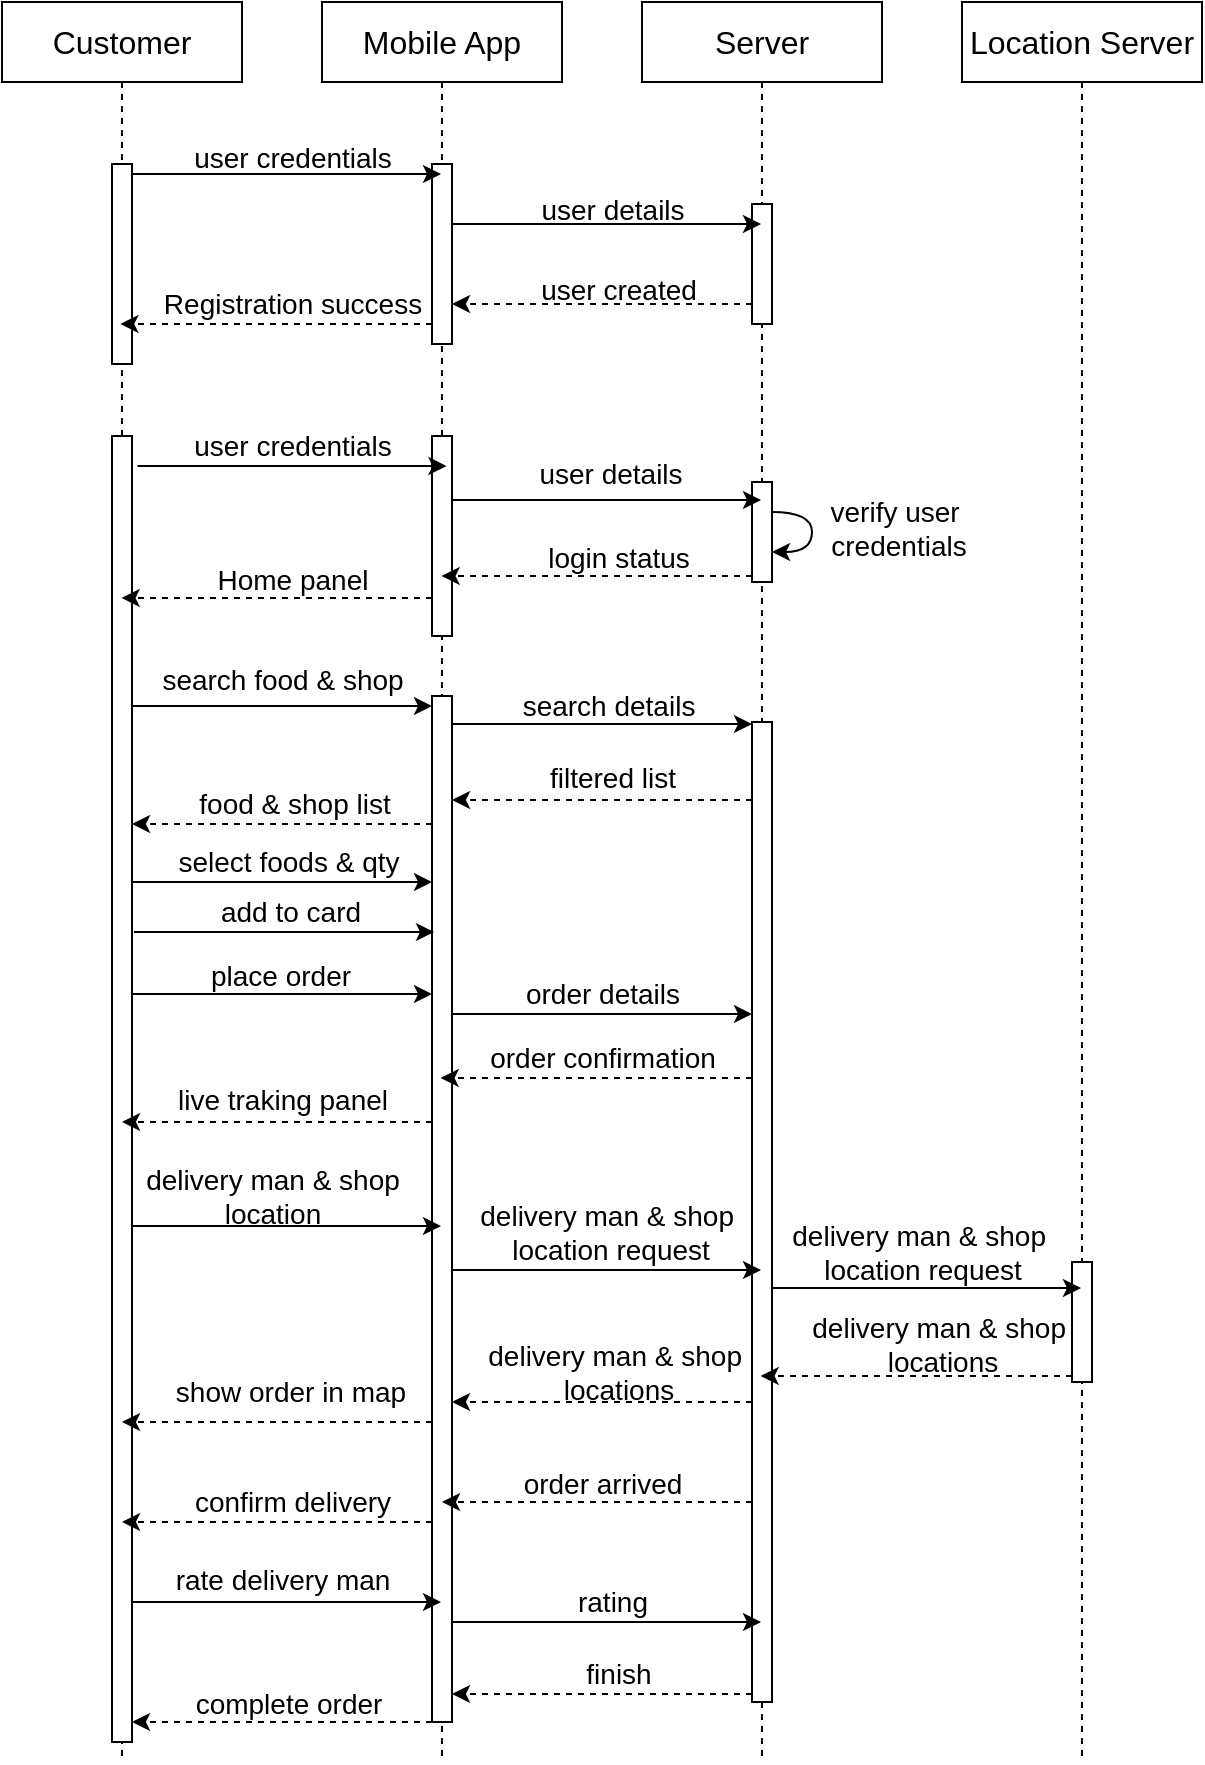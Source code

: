 <mxfile>
    <diagram id="_K4uRQX9oXjftJC9Tss4" name="Sequence for Customer">
        <mxGraphModel dx="551" dy="662" grid="1" gridSize="10" guides="1" tooltips="1" connect="1" arrows="1" fold="1" page="1" pageScale="1" pageWidth="850" pageHeight="1100" background="#ffffff" math="0" shadow="0">
            <root>
                <mxCell id="0"/>
                <mxCell id="1" parent="0"/>
                <mxCell id="4" value="Customer" style="shape=umlLifeline;perimeter=lifelinePerimeter;whiteSpace=wrap;html=1;container=1;dropTarget=0;collapsible=0;recursiveResize=0;outlineConnect=0;portConstraint=eastwest;newEdgeStyle={&quot;edgeStyle&quot;:&quot;elbowEdgeStyle&quot;,&quot;elbow&quot;:&quot;vertical&quot;,&quot;curved&quot;:0,&quot;rounded&quot;:0};fontSize=16;" parent="1" vertex="1">
                    <mxGeometry x="160" y="120" width="120" height="880" as="geometry"/>
                </mxCell>
                <mxCell id="5" value="" style="html=1;points=[[0,0,0,0,5],[0,1,0,0,-5],[1,0,0,0,5],[1,1,0,0,-5]];perimeter=orthogonalPerimeter;outlineConnect=0;targetShapes=umlLifeline;portConstraint=eastwest;newEdgeStyle={&quot;curved&quot;:0,&quot;rounded&quot;:0};fontSize=14;" parent="4" vertex="1">
                    <mxGeometry x="55" y="81" width="10" height="100" as="geometry"/>
                </mxCell>
                <mxCell id="31" value="" style="html=1;points=[[0,0,0,0,5],[0,1,0,0,-5],[1,0,0,0,5],[1,1,0,0,-5]];perimeter=orthogonalPerimeter;outlineConnect=0;targetShapes=umlLifeline;portConstraint=eastwest;newEdgeStyle={&quot;curved&quot;:0,&quot;rounded&quot;:0};fontSize=16;" parent="4" vertex="1">
                    <mxGeometry x="55" y="217" width="10" height="653" as="geometry"/>
                </mxCell>
                <mxCell id="10" value="&lt;div&gt;Server&lt;/div&gt;" style="shape=umlLifeline;perimeter=lifelinePerimeter;whiteSpace=wrap;html=1;container=1;dropTarget=0;collapsible=0;recursiveResize=0;outlineConnect=0;portConstraint=eastwest;newEdgeStyle={&quot;edgeStyle&quot;:&quot;elbowEdgeStyle&quot;,&quot;elbow&quot;:&quot;vertical&quot;,&quot;curved&quot;:0,&quot;rounded&quot;:0};fontSize=16;" parent="1" vertex="1">
                    <mxGeometry x="480" y="120" width="120" height="880" as="geometry"/>
                </mxCell>
                <mxCell id="11" value="" style="html=1;points=[[0,0,0,0,5],[0,1,0,0,-5],[1,0,0,0,5],[1,1,0,0,-5]];perimeter=orthogonalPerimeter;outlineConnect=0;targetShapes=umlLifeline;portConstraint=eastwest;newEdgeStyle={&quot;curved&quot;:0,&quot;rounded&quot;:0};fontSize=14;" parent="10" vertex="1">
                    <mxGeometry x="55" y="101" width="10" height="60" as="geometry"/>
                </mxCell>
                <mxCell id="33" value="" style="html=1;points=[[0,0,0,0,5],[0,1,0,0,-5],[1,0,0,0,5],[1,1,0,0,-5]];perimeter=orthogonalPerimeter;outlineConnect=0;targetShapes=umlLifeline;portConstraint=eastwest;newEdgeStyle={&quot;curved&quot;:0,&quot;rounded&quot;:0};fontSize=16;" parent="10" vertex="1">
                    <mxGeometry x="55" y="240" width="10" height="50" as="geometry"/>
                </mxCell>
                <mxCell id="45" style="edgeStyle=orthogonalEdgeStyle;html=1;rounded=0;curved=1;fontSize=14;" parent="10" source="33" target="33" edge="1">
                    <mxGeometry relative="1" as="geometry"/>
                </mxCell>
                <mxCell id="70" value="" style="html=1;points=[[0,0,0,0,5],[0,1,0,0,-5],[1,0,0,0,5],[1,1,0,0,-5]];perimeter=orthogonalPerimeter;outlineConnect=0;targetShapes=umlLifeline;portConstraint=eastwest;newEdgeStyle={&quot;curved&quot;:0,&quot;rounded&quot;:0};fontSize=16;" parent="10" vertex="1">
                    <mxGeometry x="55" y="360" width="10" height="490" as="geometry"/>
                </mxCell>
                <mxCell id="12" value="Location Server" style="shape=umlLifeline;perimeter=lifelinePerimeter;whiteSpace=wrap;html=1;container=1;dropTarget=0;collapsible=0;recursiveResize=0;outlineConnect=0;portConstraint=eastwest;newEdgeStyle={&quot;edgeStyle&quot;:&quot;elbowEdgeStyle&quot;,&quot;elbow&quot;:&quot;vertical&quot;,&quot;curved&quot;:0,&quot;rounded&quot;:0};fontSize=16;" parent="1" vertex="1">
                    <mxGeometry x="640" y="120" width="120" height="880" as="geometry"/>
                </mxCell>
                <mxCell id="102" value="" style="html=1;points=[[0,0,0,0,5],[0,1,0,0,-5],[1,0,0,0,5],[1,1,0,0,-5]];perimeter=orthogonalPerimeter;outlineConnect=0;targetShapes=umlLifeline;portConstraint=eastwest;newEdgeStyle={&quot;curved&quot;:0,&quot;rounded&quot;:0};fontSize=16;" parent="12" vertex="1">
                    <mxGeometry x="55" y="630" width="10" height="60" as="geometry"/>
                </mxCell>
                <mxCell id="14" value="Mobile App" style="shape=umlLifeline;perimeter=lifelinePerimeter;whiteSpace=wrap;html=1;container=1;dropTarget=0;collapsible=0;recursiveResize=0;outlineConnect=0;portConstraint=eastwest;newEdgeStyle={&quot;edgeStyle&quot;:&quot;elbowEdgeStyle&quot;,&quot;elbow&quot;:&quot;vertical&quot;,&quot;curved&quot;:0,&quot;rounded&quot;:0};fontSize=16;" parent="1" vertex="1">
                    <mxGeometry x="320" y="120" width="120" height="880" as="geometry"/>
                </mxCell>
                <mxCell id="15" value="" style="html=1;points=[[0,0,0,0,5],[0,1,0,0,-5],[1,0,0,0,5],[1,1,0,0,-5]];perimeter=orthogonalPerimeter;outlineConnect=0;targetShapes=umlLifeline;portConstraint=eastwest;newEdgeStyle={&quot;curved&quot;:0,&quot;rounded&quot;:0};fontSize=14;" parent="14" vertex="1">
                    <mxGeometry x="55" y="81" width="10" height="90" as="geometry"/>
                </mxCell>
                <mxCell id="32" value="" style="html=1;points=[[0,0,0,0,5],[0,1,0,0,-5],[1,0,0,0,5],[1,1,0,0,-5]];perimeter=orthogonalPerimeter;outlineConnect=0;targetShapes=umlLifeline;portConstraint=eastwest;newEdgeStyle={&quot;curved&quot;:0,&quot;rounded&quot;:0};fontSize=16;" parent="14" vertex="1">
                    <mxGeometry x="55" y="217" width="10" height="100" as="geometry"/>
                </mxCell>
                <mxCell id="51" value="" style="html=1;points=[[0,0,0,0,5],[0,1,0,0,-5],[1,0,0,0,5],[1,1,0,0,-5]];perimeter=orthogonalPerimeter;outlineConnect=0;targetShapes=umlLifeline;portConstraint=eastwest;newEdgeStyle={&quot;curved&quot;:0,&quot;rounded&quot;:0};fontSize=16;" parent="14" vertex="1">
                    <mxGeometry x="55" y="347" width="10" height="79" as="geometry"/>
                </mxCell>
                <mxCell id="19" style="edgeStyle=none;html=1;curved=0;rounded=0;exitX=1;exitY=0;exitDx=0;exitDy=5;exitPerimeter=0;fontSize=14;" parent="1" source="5" edge="1">
                    <mxGeometry relative="1" as="geometry">
                        <mxPoint x="379.5" y="206" as="targetPoint"/>
                    </mxGeometry>
                </mxCell>
                <mxCell id="21" value="user credentials" style="text;html=1;align=center;verticalAlign=middle;resizable=0;points=[];autosize=1;strokeColor=none;fillColor=none;fontSize=14;" parent="1" vertex="1">
                    <mxGeometry x="245" y="183" width="120" height="30" as="geometry"/>
                </mxCell>
                <mxCell id="22" style="edgeStyle=none;html=1;curved=0;rounded=0;fontSize=14;" parent="1" source="15" edge="1">
                    <mxGeometry relative="1" as="geometry">
                        <mxPoint x="539.5" y="231" as="targetPoint"/>
                        <Array as="points">
                            <mxPoint x="460" y="231"/>
                        </Array>
                    </mxGeometry>
                </mxCell>
                <mxCell id="23" value="user details" style="text;html=1;align=center;verticalAlign=middle;resizable=0;points=[];autosize=1;strokeColor=none;fillColor=none;fontSize=14;" parent="1" vertex="1">
                    <mxGeometry x="415" y="209" width="100" height="30" as="geometry"/>
                </mxCell>
                <mxCell id="24" style="edgeStyle=none;html=1;curved=0;rounded=0;dashed=1;fontSize=14;" parent="1" edge="1">
                    <mxGeometry relative="1" as="geometry">
                        <mxPoint x="535" y="271" as="sourcePoint"/>
                        <mxPoint x="385" y="271" as="targetPoint"/>
                    </mxGeometry>
                </mxCell>
                <mxCell id="25" value="user created" style="text;html=1;align=center;verticalAlign=middle;resizable=0;points=[];autosize=1;strokeColor=none;fillColor=none;fontSize=14;" parent="1" vertex="1">
                    <mxGeometry x="418" y="249" width="100" height="30" as="geometry"/>
                </mxCell>
                <mxCell id="26" style="edgeStyle=none;html=1;curved=0;rounded=0;dashed=1;fontSize=14;" parent="1" source="15" edge="1">
                    <mxGeometry relative="1" as="geometry">
                        <mxPoint x="219.167" y="281" as="targetPoint"/>
                        <Array as="points">
                            <mxPoint x="320" y="281"/>
                        </Array>
                    </mxGeometry>
                </mxCell>
                <mxCell id="27" value="Registration success" style="text;html=1;align=center;verticalAlign=middle;resizable=0;points=[];autosize=1;strokeColor=none;fillColor=none;fontSize=14;" parent="1" vertex="1">
                    <mxGeometry x="230" y="256" width="150" height="30" as="geometry"/>
                </mxCell>
                <mxCell id="40" style="edgeStyle=none;html=1;curved=0;rounded=0;fontSize=14;" parent="1" edge="1">
                    <mxGeometry relative="1" as="geometry">
                        <mxPoint x="227.75" y="352" as="sourcePoint"/>
                        <mxPoint x="382.25" y="352" as="targetPoint"/>
                    </mxGeometry>
                </mxCell>
                <mxCell id="41" value="user credentials" style="text;html=1;align=center;verticalAlign=middle;resizable=0;points=[];autosize=1;strokeColor=none;fillColor=none;fontSize=14;" parent="1" vertex="1">
                    <mxGeometry x="245" y="327" width="120" height="30" as="geometry"/>
                </mxCell>
                <mxCell id="43" style="edgeStyle=none;html=1;curved=0;rounded=0;fontSize=14;" parent="1" edge="1">
                    <mxGeometry relative="1" as="geometry">
                        <mxPoint x="385" y="369" as="sourcePoint"/>
                        <mxPoint x="539.5" y="369" as="targetPoint"/>
                    </mxGeometry>
                </mxCell>
                <mxCell id="44" value="user details" style="text;html=1;align=center;verticalAlign=middle;resizable=0;points=[];autosize=1;strokeColor=none;fillColor=none;fontSize=14;" parent="1" vertex="1">
                    <mxGeometry x="414" y="341" width="100" height="30" as="geometry"/>
                </mxCell>
                <mxCell id="46" value="verify user&amp;nbsp;&lt;div&gt;credentials&lt;/div&gt;" style="text;html=1;align=center;verticalAlign=middle;resizable=0;points=[];autosize=1;strokeColor=none;fillColor=none;fontSize=14;" parent="1" vertex="1">
                    <mxGeometry x="563" y="358" width="90" height="50" as="geometry"/>
                </mxCell>
                <mxCell id="47" style="edgeStyle=none;html=1;curved=0;rounded=0;dashed=1;fontSize=14;" parent="1" edge="1">
                    <mxGeometry relative="1" as="geometry">
                        <mxPoint x="535" y="407" as="sourcePoint"/>
                        <mxPoint x="379.81" y="407" as="targetPoint"/>
                    </mxGeometry>
                </mxCell>
                <mxCell id="48" value="login status" style="text;html=1;align=center;verticalAlign=middle;resizable=0;points=[];autosize=1;strokeColor=none;fillColor=none;fontSize=14;" parent="1" vertex="1">
                    <mxGeometry x="423" y="383" width="90" height="30" as="geometry"/>
                </mxCell>
                <mxCell id="49" style="edgeStyle=none;html=1;curved=0;rounded=0;dashed=1;fontSize=14;" parent="1" edge="1">
                    <mxGeometry relative="1" as="geometry">
                        <mxPoint x="375" y="418" as="sourcePoint"/>
                        <mxPoint x="219.81" y="418" as="targetPoint"/>
                    </mxGeometry>
                </mxCell>
                <mxCell id="50" value="Home panel" style="text;html=1;align=center;verticalAlign=middle;resizable=0;points=[];autosize=1;strokeColor=none;fillColor=none;fontSize=14;" parent="1" vertex="1">
                    <mxGeometry x="255" y="394" width="100" height="30" as="geometry"/>
                </mxCell>
                <mxCell id="67" style="edgeStyle=none;html=1;curved=0;rounded=0;entryX=0;entryY=0;entryDx=0;entryDy=5;entryPerimeter=0;" parent="1" source="31" target="51" edge="1">
                    <mxGeometry relative="1" as="geometry"/>
                </mxCell>
                <mxCell id="71" style="edgeStyle=none;html=1;curved=0;rounded=0;" parent="1" edge="1">
                    <mxGeometry relative="1" as="geometry">
                        <mxPoint x="385" y="481" as="sourcePoint"/>
                        <mxPoint x="535" y="481" as="targetPoint"/>
                    </mxGeometry>
                </mxCell>
                <mxCell id="72" value="search details" style="text;html=1;align=center;verticalAlign=middle;resizable=0;points=[];autosize=1;strokeColor=none;fillColor=none;fontSize=14;" parent="1" vertex="1">
                    <mxGeometry x="408" y="457" width="110" height="30" as="geometry"/>
                </mxCell>
                <mxCell id="73" style="edgeStyle=none;html=1;curved=0;rounded=0;dashed=1;" parent="1" edge="1">
                    <mxGeometry relative="1" as="geometry">
                        <mxPoint x="535" y="519" as="sourcePoint"/>
                        <mxPoint x="385" y="519" as="targetPoint"/>
                    </mxGeometry>
                </mxCell>
                <mxCell id="74" value="filtered list" style="text;html=1;align=center;verticalAlign=middle;resizable=0;points=[];autosize=1;strokeColor=none;fillColor=none;fontSize=14;" parent="1" vertex="1">
                    <mxGeometry x="420" y="493" width="90" height="30" as="geometry"/>
                </mxCell>
                <mxCell id="75" style="edgeStyle=none;html=1;curved=0;rounded=0;dashed=1;" parent="1" edge="1">
                    <mxGeometry relative="1" as="geometry">
                        <mxPoint x="375" y="531" as="sourcePoint"/>
                        <mxPoint x="225" y="531" as="targetPoint"/>
                    </mxGeometry>
                </mxCell>
                <mxCell id="76" value="food &amp;amp; shop list" style="text;html=1;align=center;verticalAlign=middle;resizable=0;points=[];autosize=1;strokeColor=none;fillColor=none;fontSize=14;" parent="1" vertex="1">
                    <mxGeometry x="246" y="506" width="120" height="30" as="geometry"/>
                </mxCell>
                <mxCell id="89" style="edgeStyle=none;html=1;curved=0;rounded=0;" parent="1" source="79" target="70" edge="1">
                    <mxGeometry relative="1" as="geometry">
                        <Array as="points">
                            <mxPoint x="480" y="626"/>
                        </Array>
                    </mxGeometry>
                </mxCell>
                <mxCell id="110" style="edgeStyle=none;html=1;curved=0;rounded=0;dashed=1;" parent="1" source="79" target="4" edge="1">
                    <mxGeometry relative="1" as="geometry">
                        <Array as="points">
                            <mxPoint x="300" y="680"/>
                        </Array>
                    </mxGeometry>
                </mxCell>
                <mxCell id="113" style="edgeStyle=none;html=1;curved=0;rounded=0;" parent="1" edge="1">
                    <mxGeometry relative="1" as="geometry">
                        <mxPoint x="385.0" y="754" as="sourcePoint"/>
                        <mxPoint x="539.5" y="754" as="targetPoint"/>
                        <Array as="points">
                            <mxPoint x="460" y="754"/>
                        </Array>
                    </mxGeometry>
                </mxCell>
                <mxCell id="121" style="edgeStyle=none;html=1;curved=0;rounded=0;dashed=1;" parent="1" source="79" target="4" edge="1">
                    <mxGeometry relative="1" as="geometry">
                        <Array as="points">
                            <mxPoint x="300" y="830"/>
                        </Array>
                    </mxGeometry>
                </mxCell>
                <mxCell id="125" style="edgeStyle=none;html=1;curved=0;rounded=0;dashed=1;" parent="1" source="79" edge="1">
                    <mxGeometry relative="1" as="geometry">
                        <mxPoint x="220" y="880" as="targetPoint"/>
                        <Array as="points">
                            <mxPoint x="290" y="880"/>
                        </Array>
                    </mxGeometry>
                </mxCell>
                <mxCell id="129" style="edgeStyle=none;html=1;curved=0;rounded=0;" parent="1" edge="1">
                    <mxGeometry relative="1" as="geometry">
                        <mxPoint x="385" y="930" as="sourcePoint"/>
                        <mxPoint x="539.5" y="930" as="targetPoint"/>
                        <Array as="points">
                            <mxPoint x="460" y="930"/>
                        </Array>
                    </mxGeometry>
                </mxCell>
                <mxCell id="133" style="edgeStyle=none;html=1;curved=0;rounded=0;dashed=1;" parent="1" source="79" target="31" edge="1">
                    <mxGeometry relative="1" as="geometry">
                        <Array as="points">
                            <mxPoint x="290" y="980"/>
                        </Array>
                    </mxGeometry>
                </mxCell>
                <mxCell id="79" value="" style="html=1;points=[[0,0,0,0,5],[0,1,0,0,-5],[1,0,0,0,5],[1,1,0,0,-5]];perimeter=orthogonalPerimeter;outlineConnect=0;targetShapes=umlLifeline;portConstraint=eastwest;newEdgeStyle={&quot;curved&quot;:0,&quot;rounded&quot;:0};fontSize=16;" parent="1" vertex="1">
                    <mxGeometry x="375" y="467" width="10" height="513" as="geometry"/>
                </mxCell>
                <mxCell id="83" style="edgeStyle=none;html=1;curved=0;rounded=0;" parent="1" edge="1">
                    <mxGeometry relative="1" as="geometry">
                        <mxPoint x="225" y="560" as="sourcePoint"/>
                        <mxPoint x="375" y="560" as="targetPoint"/>
                    </mxGeometry>
                </mxCell>
                <mxCell id="84" value="select foods &amp;amp; qty" style="text;html=1;align=center;verticalAlign=middle;resizable=0;points=[];autosize=1;strokeColor=none;fillColor=none;fontSize=14;" parent="1" vertex="1">
                    <mxGeometry x="238" y="535" width="130" height="30" as="geometry"/>
                </mxCell>
                <mxCell id="85" style="edgeStyle=none;html=1;curved=0;rounded=0;" parent="1" edge="1">
                    <mxGeometry relative="1" as="geometry">
                        <mxPoint x="226" y="585" as="sourcePoint"/>
                        <mxPoint x="376" y="585" as="targetPoint"/>
                    </mxGeometry>
                </mxCell>
                <mxCell id="86" value="add to card" style="text;html=1;align=center;verticalAlign=middle;resizable=0;points=[];autosize=1;strokeColor=none;fillColor=none;fontSize=14;" parent="1" vertex="1">
                    <mxGeometry x="259" y="560" width="90" height="30" as="geometry"/>
                </mxCell>
                <mxCell id="87" style="edgeStyle=none;html=1;curved=0;rounded=0;" parent="1" source="31" target="79" edge="1">
                    <mxGeometry relative="1" as="geometry">
                        <Array as="points">
                            <mxPoint x="300" y="616"/>
                        </Array>
                    </mxGeometry>
                </mxCell>
                <mxCell id="68" value="search food &amp;amp; shop" style="text;html=1;align=center;verticalAlign=middle;resizable=0;points=[];autosize=1;strokeColor=none;fillColor=none;fontSize=14;" parent="1" vertex="1">
                    <mxGeometry x="230" y="444" width="140" height="30" as="geometry"/>
                </mxCell>
                <mxCell id="91" value="order details" style="text;html=1;align=center;verticalAlign=middle;resizable=0;points=[];autosize=1;strokeColor=none;fillColor=none;fontSize=14;" parent="1" vertex="1">
                    <mxGeometry x="410" y="601" width="100" height="30" as="geometry"/>
                </mxCell>
                <mxCell id="88" value="place order" style="text;html=1;align=center;verticalAlign=middle;resizable=0;points=[];autosize=1;strokeColor=none;fillColor=none;fontSize=14;" parent="1" vertex="1">
                    <mxGeometry x="254" y="592" width="90" height="30" as="geometry"/>
                </mxCell>
                <mxCell id="101" value="order confirmation" style="text;html=1;align=center;verticalAlign=middle;resizable=0;points=[];autosize=1;strokeColor=none;fillColor=none;fontSize=14;" parent="1" vertex="1">
                    <mxGeometry x="390" y="632.5" width="140" height="30" as="geometry"/>
                </mxCell>
                <mxCell id="103" style="edgeStyle=none;html=1;curved=0;rounded=0;" parent="1" edge="1">
                    <mxGeometry relative="1" as="geometry">
                        <mxPoint x="545" y="763" as="sourcePoint"/>
                        <mxPoint x="699.5" y="763" as="targetPoint"/>
                        <Array as="points">
                            <mxPoint x="620" y="763"/>
                        </Array>
                    </mxGeometry>
                </mxCell>
                <mxCell id="105" style="edgeStyle=none;html=1;curved=0;rounded=0;dashed=1;" parent="1" edge="1">
                    <mxGeometry relative="1" as="geometry">
                        <mxPoint x="695" y="807" as="sourcePoint"/>
                        <mxPoint x="539.324" y="807" as="targetPoint"/>
                        <Array as="points">
                            <mxPoint x="610" y="807"/>
                        </Array>
                    </mxGeometry>
                </mxCell>
                <mxCell id="108" style="edgeStyle=none;html=1;curved=0;rounded=0;dashed=1;" parent="1" edge="1">
                    <mxGeometry relative="1" as="geometry">
                        <mxPoint x="535" y="658" as="sourcePoint"/>
                        <mxPoint x="379.324" y="658" as="targetPoint"/>
                        <Array as="points"/>
                    </mxGeometry>
                </mxCell>
                <mxCell id="111" value="live traking panel" style="text;html=1;align=center;verticalAlign=middle;resizable=0;points=[];autosize=1;strokeColor=none;fillColor=none;fontSize=14;" parent="1" vertex="1">
                    <mxGeometry x="235" y="653.5" width="130" height="30" as="geometry"/>
                </mxCell>
                <mxCell id="112" style="edgeStyle=none;html=1;curved=0;rounded=0;" parent="1" edge="1">
                    <mxGeometry relative="1" as="geometry">
                        <mxPoint x="225" y="732" as="sourcePoint"/>
                        <mxPoint x="379.5" y="732" as="targetPoint"/>
                        <Array as="points">
                            <mxPoint x="290" y="732"/>
                        </Array>
                    </mxGeometry>
                </mxCell>
                <mxCell id="114" style="edgeStyle=none;html=1;curved=0;rounded=0;dashed=1;" parent="1" source="70" target="79" edge="1">
                    <mxGeometry relative="1" as="geometry">
                        <Array as="points">
                            <mxPoint x="460" y="820"/>
                        </Array>
                    </mxGeometry>
                </mxCell>
                <mxCell id="115" value="delivery man &amp;amp; shop&lt;br&gt;location" style="text;html=1;align=center;verticalAlign=middle;resizable=0;points=[];autosize=1;strokeColor=none;fillColor=none;fontSize=14;" parent="1" vertex="1">
                    <mxGeometry x="220" y="692" width="150" height="50" as="geometry"/>
                </mxCell>
                <mxCell id="117" value="delivery man &amp;amp; shop&amp;nbsp;&lt;br&gt;location request" style="text;html=1;align=center;verticalAlign=middle;resizable=0;points=[];autosize=1;strokeColor=none;fillColor=none;fontSize=14;" parent="1" vertex="1">
                    <mxGeometry x="389" y="710" width="150" height="50" as="geometry"/>
                </mxCell>
                <mxCell id="118" value="delivery man &amp;amp; shop&amp;nbsp;&lt;br&gt;location request" style="text;html=1;align=center;verticalAlign=middle;resizable=0;points=[];autosize=1;strokeColor=none;fillColor=none;fontSize=14;" parent="1" vertex="1">
                    <mxGeometry x="545" y="720" width="150" height="50" as="geometry"/>
                </mxCell>
                <mxCell id="119" value="delivery man &amp;amp; shop&amp;nbsp;&lt;br&gt;locations" style="text;html=1;align=center;verticalAlign=middle;resizable=0;points=[];autosize=1;strokeColor=none;fillColor=none;fontSize=14;" parent="1" vertex="1">
                    <mxGeometry x="555" y="766" width="150" height="50" as="geometry"/>
                </mxCell>
                <mxCell id="120" value="delivery man &amp;amp; shop&amp;nbsp;&lt;br&gt;locations" style="text;html=1;align=center;verticalAlign=middle;resizable=0;points=[];autosize=1;strokeColor=none;fillColor=none;fontSize=14;" parent="1" vertex="1">
                    <mxGeometry x="393" y="780" width="150" height="50" as="geometry"/>
                </mxCell>
                <mxCell id="122" value="show order in map" style="text;html=1;align=center;verticalAlign=middle;resizable=0;points=[];autosize=1;strokeColor=none;fillColor=none;fontSize=14;" parent="1" vertex="1">
                    <mxGeometry x="234" y="800" width="140" height="30" as="geometry"/>
                </mxCell>
                <mxCell id="123" style="edgeStyle=none;html=1;curved=0;rounded=0;dashed=1;" parent="1" source="70" target="14" edge="1">
                    <mxGeometry relative="1" as="geometry">
                        <Array as="points">
                            <mxPoint x="470" y="870"/>
                        </Array>
                    </mxGeometry>
                </mxCell>
                <mxCell id="124" value="order arrived" style="text;html=1;align=center;verticalAlign=middle;resizable=0;points=[];autosize=1;strokeColor=none;fillColor=none;fontSize=14;" parent="1" vertex="1">
                    <mxGeometry x="410" y="846" width="100" height="30" as="geometry"/>
                </mxCell>
                <mxCell id="126" value="confirm delivery" style="text;html=1;align=center;verticalAlign=middle;resizable=0;points=[];autosize=1;strokeColor=none;fillColor=none;fontSize=14;" parent="1" vertex="1">
                    <mxGeometry x="245" y="855" width="120" height="30" as="geometry"/>
                </mxCell>
                <mxCell id="127" style="edgeStyle=none;html=1;curved=0;rounded=0;" parent="1" source="31" target="14" edge="1">
                    <mxGeometry relative="1" as="geometry">
                        <Array as="points">
                            <mxPoint x="310" y="920"/>
                        </Array>
                    </mxGeometry>
                </mxCell>
                <mxCell id="128" value="rate delivery man" style="text;html=1;align=center;verticalAlign=middle;resizable=0;points=[];autosize=1;strokeColor=none;fillColor=none;fontSize=14;" parent="1" vertex="1">
                    <mxGeometry x="235" y="894" width="130" height="30" as="geometry"/>
                </mxCell>
                <mxCell id="130" value="rating" style="text;html=1;align=center;verticalAlign=middle;resizable=0;points=[];autosize=1;strokeColor=none;fillColor=none;fontSize=14;" parent="1" vertex="1">
                    <mxGeometry x="435" y="905" width="60" height="30" as="geometry"/>
                </mxCell>
                <mxCell id="131" style="edgeStyle=none;html=1;curved=0;rounded=0;dashed=1;" parent="1" edge="1">
                    <mxGeometry relative="1" as="geometry">
                        <mxPoint x="535" y="966" as="sourcePoint"/>
                        <mxPoint x="385" y="966" as="targetPoint"/>
                        <Array as="points">
                            <mxPoint x="460" y="966"/>
                        </Array>
                    </mxGeometry>
                </mxCell>
                <mxCell id="132" value="finish" style="text;html=1;align=center;verticalAlign=middle;resizable=0;points=[];autosize=1;strokeColor=none;fillColor=none;fontSize=14;" parent="1" vertex="1">
                    <mxGeometry x="438" y="941" width="60" height="30" as="geometry"/>
                </mxCell>
                <mxCell id="134" value="complete order" style="text;html=1;align=center;verticalAlign=middle;resizable=0;points=[];autosize=1;strokeColor=none;fillColor=none;fontSize=14;" parent="1" vertex="1">
                    <mxGeometry x="243" y="956" width="120" height="30" as="geometry"/>
                </mxCell>
            </root>
        </mxGraphModel>
    </diagram>
    <diagram id="uCSasOwYX_6Cd60kKNG1" name="Sequence for Seller">
        <mxGraphModel dx="708" dy="563" grid="1" gridSize="10" guides="1" tooltips="1" connect="1" arrows="1" fold="1" page="1" pageScale="1" pageWidth="850" pageHeight="1100" math="0" shadow="0">
            <root>
                <mxCell id="0"/>
                <mxCell id="1" parent="0"/>
                <mxCell id="fXhc8roseJZkGdSqn7jw-1" value="Seller" style="shape=umlLifeline;perimeter=lifelinePerimeter;whiteSpace=wrap;html=1;container=1;dropTarget=0;collapsible=0;recursiveResize=0;outlineConnect=0;portConstraint=eastwest;newEdgeStyle={&quot;edgeStyle&quot;:&quot;elbowEdgeStyle&quot;,&quot;elbow&quot;:&quot;vertical&quot;,&quot;curved&quot;:0,&quot;rounded&quot;:0};fontSize=16;" vertex="1" parent="1">
                    <mxGeometry x="160" y="120" width="120" height="1080" as="geometry"/>
                </mxCell>
                <mxCell id="fXhc8roseJZkGdSqn7jw-2" value="" style="html=1;points=[[0,0,0,0,5],[0,1,0,0,-5],[1,0,0,0,5],[1,1,0,0,-5]];perimeter=orthogonalPerimeter;outlineConnect=0;targetShapes=umlLifeline;portConstraint=eastwest;newEdgeStyle={&quot;curved&quot;:0,&quot;rounded&quot;:0};fontSize=14;" vertex="1" parent="fXhc8roseJZkGdSqn7jw-1">
                    <mxGeometry x="55" y="81" width="10" height="100" as="geometry"/>
                </mxCell>
                <mxCell id="fXhc8roseJZkGdSqn7jw-3" value="" style="html=1;points=[[0,0,0,0,5],[0,1,0,0,-5],[1,0,0,0,5],[1,1,0,0,-5]];perimeter=orthogonalPerimeter;outlineConnect=0;targetShapes=umlLifeline;portConstraint=eastwest;newEdgeStyle={&quot;curved&quot;:0,&quot;rounded&quot;:0};fontSize=16;" vertex="1" parent="fXhc8roseJZkGdSqn7jw-1">
                    <mxGeometry x="55" y="217" width="10" height="793" as="geometry"/>
                </mxCell>
                <mxCell id="fXhc8roseJZkGdSqn7jw-4" value="&lt;div&gt;Server&lt;/div&gt;" style="shape=umlLifeline;perimeter=lifelinePerimeter;whiteSpace=wrap;html=1;container=1;dropTarget=0;collapsible=0;recursiveResize=0;outlineConnect=0;portConstraint=eastwest;newEdgeStyle={&quot;edgeStyle&quot;:&quot;elbowEdgeStyle&quot;,&quot;elbow&quot;:&quot;vertical&quot;,&quot;curved&quot;:0,&quot;rounded&quot;:0};fontSize=16;" vertex="1" parent="1">
                    <mxGeometry x="480" y="120" width="120" height="1080" as="geometry"/>
                </mxCell>
                <mxCell id="fXhc8roseJZkGdSqn7jw-5" value="" style="html=1;points=[[0,0,0,0,5],[0,1,0,0,-5],[1,0,0,0,5],[1,1,0,0,-5]];perimeter=orthogonalPerimeter;outlineConnect=0;targetShapes=umlLifeline;portConstraint=eastwest;newEdgeStyle={&quot;curved&quot;:0,&quot;rounded&quot;:0};fontSize=14;" vertex="1" parent="fXhc8roseJZkGdSqn7jw-4">
                    <mxGeometry x="55" y="101" width="10" height="60" as="geometry"/>
                </mxCell>
                <mxCell id="fXhc8roseJZkGdSqn7jw-6" value="" style="html=1;points=[[0,0,0,0,5],[0,1,0,0,-5],[1,0,0,0,5],[1,1,0,0,-5]];perimeter=orthogonalPerimeter;outlineConnect=0;targetShapes=umlLifeline;portConstraint=eastwest;newEdgeStyle={&quot;curved&quot;:0,&quot;rounded&quot;:0};fontSize=16;" vertex="1" parent="fXhc8roseJZkGdSqn7jw-4">
                    <mxGeometry x="55" y="240" width="10" height="50" as="geometry"/>
                </mxCell>
                <mxCell id="fXhc8roseJZkGdSqn7jw-7" style="edgeStyle=orthogonalEdgeStyle;html=1;rounded=0;curved=1;fontSize=14;" edge="1" parent="fXhc8roseJZkGdSqn7jw-4" source="fXhc8roseJZkGdSqn7jw-6" target="fXhc8roseJZkGdSqn7jw-6">
                    <mxGeometry relative="1" as="geometry"/>
                </mxCell>
                <mxCell id="fXhc8roseJZkGdSqn7jw-8" value="" style="html=1;points=[[0,0,0,0,5],[0,1,0,0,-5],[1,0,0,0,5],[1,1,0,0,-5]];perimeter=orthogonalPerimeter;outlineConnect=0;targetShapes=umlLifeline;portConstraint=eastwest;newEdgeStyle={&quot;curved&quot;:0,&quot;rounded&quot;:0};fontSize=16;" vertex="1" parent="fXhc8roseJZkGdSqn7jw-4">
                    <mxGeometry x="55" y="360" width="10" height="40" as="geometry"/>
                </mxCell>
                <mxCell id="ONAA5zQcEj2KTPg6rXE1-9" value="" style="html=1;points=[[0,0,0,0,5],[0,1,0,0,-5],[1,0,0,0,5],[1,1,0,0,-5]];perimeter=orthogonalPerimeter;outlineConnect=0;targetShapes=umlLifeline;portConstraint=eastwest;newEdgeStyle={&quot;curved&quot;:0,&quot;rounded&quot;:0};fontSize=16;" vertex="1" parent="fXhc8roseJZkGdSqn7jw-4">
                    <mxGeometry x="55" y="660" width="10" height="330" as="geometry"/>
                </mxCell>
                <mxCell id="fXhc8roseJZkGdSqn7jw-9" value="Location Server" style="shape=umlLifeline;perimeter=lifelinePerimeter;whiteSpace=wrap;html=1;container=1;dropTarget=0;collapsible=0;recursiveResize=0;outlineConnect=0;portConstraint=eastwest;newEdgeStyle={&quot;edgeStyle&quot;:&quot;elbowEdgeStyle&quot;,&quot;elbow&quot;:&quot;vertical&quot;,&quot;curved&quot;:0,&quot;rounded&quot;:0};fontSize=16;" vertex="1" parent="1">
                    <mxGeometry x="640" y="120" width="120" height="1080" as="geometry"/>
                </mxCell>
                <mxCell id="fXhc8roseJZkGdSqn7jw-11" value="Mobile App" style="shape=umlLifeline;perimeter=lifelinePerimeter;whiteSpace=wrap;html=1;container=1;dropTarget=0;collapsible=0;recursiveResize=0;outlineConnect=0;portConstraint=eastwest;newEdgeStyle={&quot;edgeStyle&quot;:&quot;elbowEdgeStyle&quot;,&quot;elbow&quot;:&quot;vertical&quot;,&quot;curved&quot;:0,&quot;rounded&quot;:0};fontSize=16;" vertex="1" parent="1">
                    <mxGeometry x="320" y="120" width="120" height="1080" as="geometry"/>
                </mxCell>
                <mxCell id="fXhc8roseJZkGdSqn7jw-12" value="" style="html=1;points=[[0,0,0,0,5],[0,1,0,0,-5],[1,0,0,0,5],[1,1,0,0,-5]];perimeter=orthogonalPerimeter;outlineConnect=0;targetShapes=umlLifeline;portConstraint=eastwest;newEdgeStyle={&quot;curved&quot;:0,&quot;rounded&quot;:0};fontSize=14;" vertex="1" parent="fXhc8roseJZkGdSqn7jw-11">
                    <mxGeometry x="55" y="81" width="10" height="90" as="geometry"/>
                </mxCell>
                <mxCell id="fXhc8roseJZkGdSqn7jw-13" value="" style="html=1;points=[[0,0,0,0,5],[0,1,0,0,-5],[1,0,0,0,5],[1,1,0,0,-5]];perimeter=orthogonalPerimeter;outlineConnect=0;targetShapes=umlLifeline;portConstraint=eastwest;newEdgeStyle={&quot;curved&quot;:0,&quot;rounded&quot;:0};fontSize=16;" vertex="1" parent="fXhc8roseJZkGdSqn7jw-11">
                    <mxGeometry x="55" y="217" width="10" height="100" as="geometry"/>
                </mxCell>
                <mxCell id="fXhc8roseJZkGdSqn7jw-14" value="" style="html=1;points=[[0,0,0,0,5],[0,1,0,0,-5],[1,0,0,0,5],[1,1,0,0,-5]];perimeter=orthogonalPerimeter;outlineConnect=0;targetShapes=umlLifeline;portConstraint=eastwest;newEdgeStyle={&quot;curved&quot;:0,&quot;rounded&quot;:0};fontSize=16;" vertex="1" parent="fXhc8roseJZkGdSqn7jw-11">
                    <mxGeometry x="55" y="347" width="10" height="79" as="geometry"/>
                </mxCell>
                <mxCell id="fXhc8roseJZkGdSqn7jw-15" style="edgeStyle=none;html=1;curved=0;rounded=0;exitX=1;exitY=0;exitDx=0;exitDy=5;exitPerimeter=0;fontSize=14;" edge="1" parent="1" source="fXhc8roseJZkGdSqn7jw-2">
                    <mxGeometry relative="1" as="geometry">
                        <mxPoint x="379.5" y="206" as="targetPoint"/>
                    </mxGeometry>
                </mxCell>
                <mxCell id="fXhc8roseJZkGdSqn7jw-16" value="user credentials" style="text;html=1;align=center;verticalAlign=middle;resizable=0;points=[];autosize=1;strokeColor=none;fillColor=none;fontSize=14;" vertex="1" parent="1">
                    <mxGeometry x="245" y="183" width="120" height="30" as="geometry"/>
                </mxCell>
                <mxCell id="fXhc8roseJZkGdSqn7jw-17" style="edgeStyle=none;html=1;curved=0;rounded=0;fontSize=14;" edge="1" parent="1" source="fXhc8roseJZkGdSqn7jw-12">
                    <mxGeometry relative="1" as="geometry">
                        <mxPoint x="539.5" y="231" as="targetPoint"/>
                        <Array as="points">
                            <mxPoint x="460" y="231"/>
                        </Array>
                    </mxGeometry>
                </mxCell>
                <mxCell id="fXhc8roseJZkGdSqn7jw-18" value="user details" style="text;html=1;align=center;verticalAlign=middle;resizable=0;points=[];autosize=1;strokeColor=none;fillColor=none;fontSize=14;" vertex="1" parent="1">
                    <mxGeometry x="415" y="209" width="100" height="30" as="geometry"/>
                </mxCell>
                <mxCell id="fXhc8roseJZkGdSqn7jw-19" style="edgeStyle=none;html=1;curved=0;rounded=0;dashed=1;fontSize=14;" edge="1" parent="1">
                    <mxGeometry relative="1" as="geometry">
                        <mxPoint x="535" y="271" as="sourcePoint"/>
                        <mxPoint x="385" y="271" as="targetPoint"/>
                    </mxGeometry>
                </mxCell>
                <mxCell id="fXhc8roseJZkGdSqn7jw-20" value="user created" style="text;html=1;align=center;verticalAlign=middle;resizable=0;points=[];autosize=1;strokeColor=none;fillColor=none;fontSize=14;" vertex="1" parent="1">
                    <mxGeometry x="418" y="249" width="100" height="30" as="geometry"/>
                </mxCell>
                <mxCell id="fXhc8roseJZkGdSqn7jw-21" style="edgeStyle=none;html=1;curved=0;rounded=0;dashed=1;fontSize=14;" edge="1" parent="1" source="fXhc8roseJZkGdSqn7jw-12">
                    <mxGeometry relative="1" as="geometry">
                        <mxPoint x="219.167" y="281" as="targetPoint"/>
                        <Array as="points">
                            <mxPoint x="320" y="281"/>
                        </Array>
                    </mxGeometry>
                </mxCell>
                <mxCell id="fXhc8roseJZkGdSqn7jw-22" value="Registration success" style="text;html=1;align=center;verticalAlign=middle;resizable=0;points=[];autosize=1;strokeColor=none;fillColor=none;fontSize=14;" vertex="1" parent="1">
                    <mxGeometry x="230" y="256" width="150" height="30" as="geometry"/>
                </mxCell>
                <mxCell id="fXhc8roseJZkGdSqn7jw-23" style="edgeStyle=none;html=1;curved=0;rounded=0;fontSize=14;" edge="1" parent="1">
                    <mxGeometry relative="1" as="geometry">
                        <mxPoint x="227.75" y="352" as="sourcePoint"/>
                        <mxPoint x="382.25" y="352" as="targetPoint"/>
                    </mxGeometry>
                </mxCell>
                <mxCell id="fXhc8roseJZkGdSqn7jw-24" value="user credentials" style="text;html=1;align=center;verticalAlign=middle;resizable=0;points=[];autosize=1;strokeColor=none;fillColor=none;fontSize=14;" vertex="1" parent="1">
                    <mxGeometry x="245" y="327" width="120" height="30" as="geometry"/>
                </mxCell>
                <mxCell id="fXhc8roseJZkGdSqn7jw-25" style="edgeStyle=none;html=1;curved=0;rounded=0;fontSize=14;" edge="1" parent="1">
                    <mxGeometry relative="1" as="geometry">
                        <mxPoint x="385" y="369" as="sourcePoint"/>
                        <mxPoint x="539.5" y="369" as="targetPoint"/>
                    </mxGeometry>
                </mxCell>
                <mxCell id="fXhc8roseJZkGdSqn7jw-26" value="user details" style="text;html=1;align=center;verticalAlign=middle;resizable=0;points=[];autosize=1;strokeColor=none;fillColor=none;fontSize=14;" vertex="1" parent="1">
                    <mxGeometry x="414" y="341" width="100" height="30" as="geometry"/>
                </mxCell>
                <mxCell id="fXhc8roseJZkGdSqn7jw-27" value="verify user&amp;nbsp;&lt;div&gt;credentials&lt;/div&gt;" style="text;html=1;align=center;verticalAlign=middle;resizable=0;points=[];autosize=1;strokeColor=none;fillColor=none;fontSize=14;" vertex="1" parent="1">
                    <mxGeometry x="563" y="358" width="90" height="50" as="geometry"/>
                </mxCell>
                <mxCell id="fXhc8roseJZkGdSqn7jw-28" style="edgeStyle=none;html=1;curved=0;rounded=0;dashed=1;fontSize=14;" edge="1" parent="1">
                    <mxGeometry relative="1" as="geometry">
                        <mxPoint x="535" y="407" as="sourcePoint"/>
                        <mxPoint x="379.81" y="407" as="targetPoint"/>
                    </mxGeometry>
                </mxCell>
                <mxCell id="fXhc8roseJZkGdSqn7jw-29" value="login status" style="text;html=1;align=center;verticalAlign=middle;resizable=0;points=[];autosize=1;strokeColor=none;fillColor=none;fontSize=14;" vertex="1" parent="1">
                    <mxGeometry x="423" y="383" width="90" height="30" as="geometry"/>
                </mxCell>
                <mxCell id="fXhc8roseJZkGdSqn7jw-30" style="edgeStyle=none;html=1;curved=0;rounded=0;dashed=1;fontSize=14;" edge="1" parent="1">
                    <mxGeometry relative="1" as="geometry">
                        <mxPoint x="375" y="418" as="sourcePoint"/>
                        <mxPoint x="219.81" y="418" as="targetPoint"/>
                    </mxGeometry>
                </mxCell>
                <mxCell id="fXhc8roseJZkGdSqn7jw-31" value="Home panel" style="text;html=1;align=center;verticalAlign=middle;resizable=0;points=[];autosize=1;strokeColor=none;fillColor=none;fontSize=14;" vertex="1" parent="1">
                    <mxGeometry x="255" y="394" width="100" height="30" as="geometry"/>
                </mxCell>
                <mxCell id="fXhc8roseJZkGdSqn7jw-32" style="edgeStyle=none;html=1;curved=0;rounded=0;entryX=0;entryY=0;entryDx=0;entryDy=5;entryPerimeter=0;" edge="1" parent="1" source="fXhc8roseJZkGdSqn7jw-3" target="fXhc8roseJZkGdSqn7jw-14">
                    <mxGeometry relative="1" as="geometry"/>
                </mxCell>
                <mxCell id="fXhc8roseJZkGdSqn7jw-33" style="edgeStyle=none;html=1;curved=0;rounded=0;" edge="1" parent="1">
                    <mxGeometry relative="1" as="geometry">
                        <mxPoint x="385" y="481" as="sourcePoint"/>
                        <mxPoint x="535" y="481" as="targetPoint"/>
                    </mxGeometry>
                </mxCell>
                <mxCell id="fXhc8roseJZkGdSqn7jw-34" value="user account&amp;nbsp;&lt;div&gt;details&lt;/div&gt;" style="text;html=1;align=center;verticalAlign=middle;resizable=0;points=[];autosize=1;strokeColor=none;fillColor=none;fontSize=14;" vertex="1" parent="1">
                    <mxGeometry x="408" y="439" width="110" height="50" as="geometry"/>
                </mxCell>
                <mxCell id="fXhc8roseJZkGdSqn7jw-35" style="edgeStyle=none;html=1;curved=0;rounded=0;dashed=1;" edge="1" parent="1">
                    <mxGeometry relative="1" as="geometry">
                        <mxPoint x="535" y="519" as="sourcePoint"/>
                        <mxPoint x="385" y="519" as="targetPoint"/>
                    </mxGeometry>
                </mxCell>
                <mxCell id="fXhc8roseJZkGdSqn7jw-36" value="account updated" style="text;html=1;align=center;verticalAlign=middle;resizable=0;points=[];autosize=1;strokeColor=none;fillColor=none;fontSize=14;" vertex="1" parent="1">
                    <mxGeometry x="400" y="493" width="130" height="30" as="geometry"/>
                </mxCell>
                <mxCell id="fXhc8roseJZkGdSqn7jw-37" style="edgeStyle=none;html=1;curved=0;rounded=0;dashed=1;" edge="1" parent="1">
                    <mxGeometry relative="1" as="geometry">
                        <mxPoint x="375" y="531" as="sourcePoint"/>
                        <mxPoint x="225" y="531" as="targetPoint"/>
                    </mxGeometry>
                </mxCell>
                <mxCell id="fXhc8roseJZkGdSqn7jw-38" value="account saved&lt;div&gt;successfully&lt;/div&gt;" style="text;html=1;align=center;verticalAlign=middle;resizable=0;points=[];autosize=1;strokeColor=none;fillColor=none;fontSize=14;" vertex="1" parent="1">
                    <mxGeometry x="251" y="488" width="110" height="50" as="geometry"/>
                </mxCell>
                <mxCell id="fXhc8roseJZkGdSqn7jw-39" style="edgeStyle=none;html=1;curved=0;rounded=0;" edge="1" parent="1">
                    <mxGeometry relative="1" as="geometry">
                        <Array as="points">
                            <mxPoint x="480" y="573"/>
                        </Array>
                        <mxPoint x="385" y="573" as="sourcePoint"/>
                        <mxPoint x="535" y="573" as="targetPoint"/>
                    </mxGeometry>
                </mxCell>
                <mxCell id="fXhc8roseJZkGdSqn7jw-40" style="edgeStyle=none;html=1;curved=0;rounded=0;dashed=1;" edge="1" parent="1">
                    <mxGeometry relative="1" as="geometry">
                        <Array as="points">
                            <mxPoint x="300" y="629"/>
                        </Array>
                        <mxPoint x="375" y="629" as="sourcePoint"/>
                        <mxPoint x="219.667" y="629" as="targetPoint"/>
                    </mxGeometry>
                </mxCell>
                <mxCell id="cr_IL25YobkxyYhGvNaL-3" style="edgeStyle=none;html=1;curved=0;rounded=0;dashed=1;" edge="1" parent="1">
                    <mxGeometry relative="1" as="geometry">
                        <mxPoint x="375.0" y="731" as="sourcePoint"/>
                        <mxPoint x="225" y="731" as="targetPoint"/>
                        <Array as="points">
                            <mxPoint x="290" y="731"/>
                        </Array>
                    </mxGeometry>
                </mxCell>
                <mxCell id="blbgCcj8Q40VBlIsLHqC-2" style="edgeStyle=none;html=1;curved=0;rounded=0;" edge="1" parent="1">
                    <mxGeometry relative="1" as="geometry">
                        <mxPoint x="385.0" y="684" as="sourcePoint"/>
                        <mxPoint x="539.5" y="684" as="targetPoint"/>
                        <Array as="points">
                            <mxPoint x="460" y="684"/>
                        </Array>
                    </mxGeometry>
                </mxCell>
                <mxCell id="ONAA5zQcEj2KTPg6rXE1-7" style="edgeStyle=none;html=1;curved=0;rounded=0;" edge="1" parent="1" source="fXhc8roseJZkGdSqn7jw-46" target="fXhc8roseJZkGdSqn7jw-4">
                    <mxGeometry relative="1" as="geometry">
                        <Array as="points">
                            <mxPoint x="460" y="790"/>
                        </Array>
                    </mxGeometry>
                </mxCell>
                <mxCell id="ONAA5zQcEj2KTPg6rXE1-12" style="edgeStyle=none;html=1;curved=0;rounded=0;dashed=1;" edge="1" parent="1" source="fXhc8roseJZkGdSqn7jw-46" target="fXhc8roseJZkGdSqn7jw-3">
                    <mxGeometry relative="1" as="geometry">
                        <Array as="points">
                            <mxPoint x="290" y="830"/>
                        </Array>
                    </mxGeometry>
                </mxCell>
                <mxCell id="ONAA5zQcEj2KTPg6rXE1-14" style="edgeStyle=none;html=1;curved=0;rounded=0;" edge="1" parent="1" source="fXhc8roseJZkGdSqn7jw-46" target="fXhc8roseJZkGdSqn7jw-4">
                    <mxGeometry relative="1" as="geometry">
                        <Array as="points">
                            <mxPoint x="450" y="880"/>
                        </Array>
                    </mxGeometry>
                </mxCell>
                <mxCell id="ONAA5zQcEj2KTPg6rXE1-21" style="edgeStyle=none;html=1;curved=0;rounded=0;" edge="1" parent="1" source="fXhc8roseJZkGdSqn7jw-46" target="fXhc8roseJZkGdSqn7jw-4">
                    <mxGeometry relative="1" as="geometry">
                        <Array as="points">
                            <mxPoint x="450" y="980"/>
                        </Array>
                    </mxGeometry>
                </mxCell>
                <mxCell id="ONAA5zQcEj2KTPg6rXE1-35" style="edgeStyle=none;html=1;curved=0;rounded=0;" edge="1" parent="1" source="fXhc8roseJZkGdSqn7jw-46" target="ONAA5zQcEj2KTPg6rXE1-9">
                    <mxGeometry relative="1" as="geometry">
                        <Array as="points">
                            <mxPoint x="470" y="1070"/>
                        </Array>
                    </mxGeometry>
                </mxCell>
                <mxCell id="fXhc8roseJZkGdSqn7jw-46" value="" style="html=1;points=[[0,0,0,0,5],[0,1,0,0,-5],[1,0,0,0,5],[1,1,0,0,-5]];perimeter=orthogonalPerimeter;outlineConnect=0;targetShapes=umlLifeline;portConstraint=eastwest;newEdgeStyle={&quot;curved&quot;:0,&quot;rounded&quot;:0};fontSize=16;" vertex="1" parent="1">
                    <mxGeometry x="375" y="467" width="10" height="653" as="geometry"/>
                </mxCell>
                <mxCell id="fXhc8roseJZkGdSqn7jw-47" style="edgeStyle=none;html=1;curved=0;rounded=0;" edge="1" parent="1">
                    <mxGeometry relative="1" as="geometry">
                        <mxPoint x="225" y="560" as="sourcePoint"/>
                        <mxPoint x="375" y="560" as="targetPoint"/>
                    </mxGeometry>
                </mxCell>
                <mxCell id="fXhc8roseJZkGdSqn7jw-48" value="List available foods" style="text;html=1;align=center;verticalAlign=middle;resizable=0;points=[];autosize=1;strokeColor=none;fillColor=none;fontSize=14;" vertex="1" parent="1">
                    <mxGeometry x="233" y="535" width="140" height="30" as="geometry"/>
                </mxCell>
                <mxCell id="fXhc8roseJZkGdSqn7jw-52" value="account details" style="text;html=1;align=center;verticalAlign=middle;resizable=0;points=[];autosize=1;strokeColor=none;fillColor=none;fontSize=14;" vertex="1" parent="1">
                    <mxGeometry x="240" y="444" width="120" height="30" as="geometry"/>
                </mxCell>
                <mxCell id="fXhc8roseJZkGdSqn7jw-53" value="food list" style="text;html=1;align=center;verticalAlign=middle;resizable=0;points=[];autosize=1;strokeColor=none;fillColor=none;fontSize=14;" vertex="1" parent="1">
                    <mxGeometry x="425" y="548" width="70" height="30" as="geometry"/>
                </mxCell>
                <mxCell id="fXhc8roseJZkGdSqn7jw-55" value="list added" style="text;html=1;align=center;verticalAlign=middle;resizable=0;points=[];autosize=1;strokeColor=none;fillColor=none;fontSize=14;" vertex="1" parent="1">
                    <mxGeometry x="420" y="586.5" width="80" height="30" as="geometry"/>
                </mxCell>
                <mxCell id="fXhc8roseJZkGdSqn7jw-58" style="edgeStyle=none;html=1;curved=0;rounded=0;dashed=1;" edge="1" parent="1">
                    <mxGeometry relative="1" as="geometry">
                        <mxPoint x="535" y="612" as="sourcePoint"/>
                        <mxPoint x="379.324" y="612" as="targetPoint"/>
                        <Array as="points"/>
                    </mxGeometry>
                </mxCell>
                <mxCell id="fXhc8roseJZkGdSqn7jw-59" value="beeb sound" style="text;html=1;align=center;verticalAlign=middle;resizable=0;points=[];autosize=1;strokeColor=none;fillColor=none;fontSize=14;" vertex="1" parent="1">
                    <mxGeometry x="250" y="706.5" width="100" height="30" as="geometry"/>
                </mxCell>
                <mxCell id="cr_IL25YobkxyYhGvNaL-1" style="edgeStyle=none;html=1;curved=0;rounded=0;dashed=1;" edge="1" parent="1">
                    <mxGeometry relative="1" as="geometry">
                        <mxPoint x="535" y="715" as="sourcePoint"/>
                        <mxPoint x="379.667" y="715" as="targetPoint"/>
                    </mxGeometry>
                </mxCell>
                <mxCell id="cr_IL25YobkxyYhGvNaL-2" value="orders" style="text;html=1;align=center;verticalAlign=middle;resizable=0;points=[];autosize=1;strokeColor=none;fillColor=none;fontSize=14;" vertex="1" parent="1">
                    <mxGeometry x="431" y="690.5" width="60" height="30" as="geometry"/>
                </mxCell>
                <mxCell id="cr_IL25YobkxyYhGvNaL-4" value="Order view panel" style="text;html=1;align=center;verticalAlign=middle;resizable=0;points=[];autosize=1;strokeColor=none;fillColor=none;fontSize=14;" vertex="1" parent="1">
                    <mxGeometry x="236" y="604.5" width="130" height="30" as="geometry"/>
                </mxCell>
                <mxCell id="blbgCcj8Q40VBlIsLHqC-1" style="edgeStyle=none;html=1;curved=0;rounded=0;" edge="1" parent="1">
                    <mxGeometry relative="1" as="geometry">
                        <mxPoint x="225" y="667.5" as="sourcePoint"/>
                        <mxPoint x="379.5" y="667.5" as="targetPoint"/>
                    </mxGeometry>
                </mxCell>
                <mxCell id="blbgCcj8Q40VBlIsLHqC-3" value="request order exists" style="text;html=1;align=center;verticalAlign=middle;resizable=0;points=[];autosize=1;strokeColor=none;fillColor=none;fontSize=14;" vertex="1" parent="1">
                    <mxGeometry x="225" y="637.5" width="150" height="30" as="geometry"/>
                </mxCell>
                <mxCell id="blbgCcj8Q40VBlIsLHqC-4" value="request orders" style="text;html=1;align=center;verticalAlign=middle;resizable=0;points=[];autosize=1;strokeColor=none;fillColor=none;fontSize=14;" vertex="1" parent="1">
                    <mxGeometry x="409" y="658.5" width="110" height="30" as="geometry"/>
                </mxCell>
                <mxCell id="blbgCcj8Q40VBlIsLHqC-5" value="" style="html=1;points=[[0,0,0,0,5],[0,1,0,0,-5],[1,0,0,0,5],[1,1,0,0,-5]];perimeter=orthogonalPerimeter;outlineConnect=0;targetShapes=umlLifeline;portConstraint=eastwest;newEdgeStyle={&quot;curved&quot;:0,&quot;rounded&quot;:0};fontSize=16;" vertex="1" parent="1">
                    <mxGeometry x="535" y="567" width="10" height="52" as="geometry"/>
                </mxCell>
                <mxCell id="blbgCcj8Q40VBlIsLHqC-6" value="" style="html=1;points=[[0,0,0,0,5],[0,1,0,0,-5],[1,0,0,0,5],[1,1,0,0,-5]];perimeter=orthogonalPerimeter;outlineConnect=0;targetShapes=umlLifeline;portConstraint=eastwest;newEdgeStyle={&quot;curved&quot;:0,&quot;rounded&quot;:0};fontSize=16;" vertex="1" parent="1">
                    <mxGeometry x="535" y="671" width="10" height="52" as="geometry"/>
                </mxCell>
                <mxCell id="fXhc8roseJZkGdSqn7jw-10" value="" style="html=1;points=[[0,0,0,0,5],[0,1,0,0,-5],[1,0,0,0,5],[1,1,0,0,-5]];perimeter=orthogonalPerimeter;outlineConnect=0;targetShapes=umlLifeline;portConstraint=eastwest;newEdgeStyle={&quot;curved&quot;:0,&quot;rounded&quot;:0};fontSize=16;" vertex="1" parent="1">
                    <mxGeometry x="800" y="967.5" width="10" height="60" as="geometry"/>
                </mxCell>
                <mxCell id="ONAA5zQcEj2KTPg6rXE1-1" style="edgeStyle=none;html=1;curved=0;rounded=0;" edge="1" parent="1" source="fXhc8roseJZkGdSqn7jw-3" target="fXhc8roseJZkGdSqn7jw-11">
                    <mxGeometry relative="1" as="geometry">
                        <Array as="points">
                            <mxPoint x="310" y="780"/>
                        </Array>
                    </mxGeometry>
                </mxCell>
                <mxCell id="ONAA5zQcEj2KTPg6rXE1-2" value="accept order" style="text;html=1;align=center;verticalAlign=middle;resizable=0;points=[];autosize=1;strokeColor=none;fillColor=none;fontSize=14;" vertex="1" parent="1">
                    <mxGeometry x="249" y="755.5" width="100" height="30" as="geometry"/>
                </mxCell>
                <mxCell id="ONAA5zQcEj2KTPg6rXE1-3" style="edgeStyle=none;html=1;curved=0;rounded=0;" edge="1" parent="1">
                    <mxGeometry relative="1" as="geometry">
                        <mxPoint x="224" y="867" as="sourcePoint"/>
                        <mxPoint x="379" y="867" as="targetPoint"/>
                        <Array as="points">
                            <mxPoint x="309" y="867"/>
                        </Array>
                    </mxGeometry>
                </mxCell>
                <mxCell id="ONAA5zQcEj2KTPg6rXE1-4" value="cancel order" style="text;html=1;align=center;verticalAlign=middle;resizable=0;points=[];autosize=1;strokeColor=none;fillColor=none;fontSize=14;" vertex="1" parent="1">
                    <mxGeometry x="248" y="842.5" width="100" height="30" as="geometry"/>
                </mxCell>
                <mxCell id="ONAA5zQcEj2KTPg6rXE1-5" style="edgeStyle=none;html=1;curved=0;rounded=0;" edge="1" parent="1">
                    <mxGeometry relative="1" as="geometry">
                        <mxPoint x="225" y="975" as="sourcePoint"/>
                        <mxPoint x="380" y="975" as="targetPoint"/>
                        <Array as="points">
                            <mxPoint x="310" y="975"/>
                        </Array>
                    </mxGeometry>
                </mxCell>
                <mxCell id="ONAA5zQcEj2KTPg6rXE1-6" value="update order status" style="text;html=1;align=center;verticalAlign=middle;resizable=0;points=[];autosize=1;strokeColor=none;fillColor=none;fontSize=14;" vertex="1" parent="1">
                    <mxGeometry x="229" y="950.5" width="140" height="30" as="geometry"/>
                </mxCell>
                <mxCell id="ONAA5zQcEj2KTPg6rXE1-8" value="accept request" style="text;html=1;align=center;verticalAlign=middle;resizable=0;points=[];autosize=1;strokeColor=none;fillColor=none;fontSize=14;" vertex="1" parent="1">
                    <mxGeometry x="403" y="765.5" width="120" height="30" as="geometry"/>
                </mxCell>
                <mxCell id="ONAA5zQcEj2KTPg6rXE1-10" style="edgeStyle=none;html=1;curved=0;rounded=0;dashed=1;" edge="1" parent="1">
                    <mxGeometry relative="1" as="geometry">
                        <mxPoint x="535" y="819" as="sourcePoint"/>
                        <mxPoint x="379.81" y="819" as="targetPoint"/>
                    </mxGeometry>
                </mxCell>
                <mxCell id="ONAA5zQcEj2KTPg6rXE1-11" value="order accepted" style="text;html=1;align=center;verticalAlign=middle;resizable=0;points=[];autosize=1;strokeColor=none;fillColor=none;fontSize=14;" vertex="1" parent="1">
                    <mxGeometry x="403" y="794.5" width="120" height="30" as="geometry"/>
                </mxCell>
                <mxCell id="ONAA5zQcEj2KTPg6rXE1-13" value="Update order status&lt;br&gt;panel" style="text;html=1;align=center;verticalAlign=middle;resizable=0;points=[];autosize=1;strokeColor=none;fillColor=none;fontSize=14;" vertex="1" parent="1">
                    <mxGeometry x="226" y="787.5" width="150" height="50" as="geometry"/>
                </mxCell>
                <mxCell id="ONAA5zQcEj2KTPg6rXE1-15" value="cancel request" style="text;html=1;align=center;verticalAlign=middle;resizable=0;points=[];autosize=1;strokeColor=none;fillColor=none;fontSize=14;" vertex="1" parent="1">
                    <mxGeometry x="408" y="854.5" width="110" height="30" as="geometry"/>
                </mxCell>
                <mxCell id="ONAA5zQcEj2KTPg6rXE1-16" style="edgeStyle=none;html=1;curved=0;rounded=0;dashed=1;" edge="1" parent="1" source="ONAA5zQcEj2KTPg6rXE1-9" target="fXhc8roseJZkGdSqn7jw-11">
                    <mxGeometry relative="1" as="geometry">
                        <Array as="points">
                            <mxPoint x="460" y="910"/>
                        </Array>
                    </mxGeometry>
                </mxCell>
                <mxCell id="ONAA5zQcEj2KTPg6rXE1-17" value="order canceled" style="text;html=1;align=center;verticalAlign=middle;resizable=0;points=[];autosize=1;strokeColor=none;fillColor=none;fontSize=14;" vertex="1" parent="1">
                    <mxGeometry x="398" y="884.5" width="120" height="30" as="geometry"/>
                </mxCell>
                <mxCell id="ONAA5zQcEj2KTPg6rXE1-19" style="edgeStyle=none;html=1;curved=0;rounded=0;dashed=1;" edge="1" parent="1">
                    <mxGeometry relative="1" as="geometry">
                        <Array as="points">
                            <mxPoint x="301" y="918"/>
                        </Array>
                        <mxPoint x="376" y="918" as="sourcePoint"/>
                        <mxPoint x="220.667" y="918" as="targetPoint"/>
                    </mxGeometry>
                </mxCell>
                <mxCell id="ONAA5zQcEj2KTPg6rXE1-20" value="Order view panel" style="text;html=1;align=center;verticalAlign=middle;resizable=0;points=[];autosize=1;strokeColor=none;fillColor=none;fontSize=14;" vertex="1" parent="1">
                    <mxGeometry x="237" y="893.5" width="130" height="30" as="geometry"/>
                </mxCell>
                <mxCell id="ONAA5zQcEj2KTPg6rXE1-24" value="update request" style="text;html=1;align=center;verticalAlign=middle;resizable=0;points=[];autosize=1;strokeColor=none;fillColor=none;fontSize=14;" vertex="1" parent="1">
                    <mxGeometry x="397" y="957" width="120" height="30" as="geometry"/>
                </mxCell>
                <mxCell id="ONAA5zQcEj2KTPg6rXE1-25" style="edgeStyle=none;html=1;curved=0;rounded=0;dashed=1;" edge="1" parent="1">
                    <mxGeometry relative="1" as="geometry">
                        <mxPoint x="535" y="1005" as="sourcePoint"/>
                        <mxPoint x="380" y="1005" as="targetPoint"/>
                        <Array as="points">
                            <mxPoint x="460" y="1005"/>
                        </Array>
                    </mxGeometry>
                </mxCell>
                <mxCell id="ONAA5zQcEj2KTPg6rXE1-26" value="order updated" style="text;html=1;align=center;verticalAlign=middle;resizable=0;points=[];autosize=1;strokeColor=none;fillColor=none;fontSize=14;" vertex="1" parent="1">
                    <mxGeometry x="403" y="979.5" width="110" height="30" as="geometry"/>
                </mxCell>
                <mxCell id="ONAA5zQcEj2KTPg6rXE1-27" style="edgeStyle=none;html=1;curved=0;rounded=0;dashed=1;" edge="1" parent="1">
                    <mxGeometry relative="1" as="geometry">
                        <Array as="points">
                            <mxPoint x="300" y="1022"/>
                        </Array>
                        <mxPoint x="375" y="1022" as="sourcePoint"/>
                        <mxPoint x="219.667" y="1022" as="targetPoint"/>
                    </mxGeometry>
                </mxCell>
                <mxCell id="ONAA5zQcEj2KTPg6rXE1-28" value="order status on order&lt;br&gt;panel" style="text;html=1;align=center;verticalAlign=middle;resizable=0;points=[];autosize=1;strokeColor=none;fillColor=none;fontSize=14;" vertex="1" parent="1">
                    <mxGeometry x="226" y="977.5" width="150" height="50" as="geometry"/>
                </mxCell>
                <mxCell id="ONAA5zQcEj2KTPg6rXE1-29" value="Manage Order" style="shape=umlFrame;whiteSpace=wrap;html=1;pointerEvents=0;recursiveResize=0;container=1;collapsible=0;width=170;" vertex="1" parent="1">
                    <mxGeometry x="30" y="755.5" width="720" height="374.5" as="geometry"/>
                </mxCell>
                <mxCell id="ONAA5zQcEj2KTPg6rXE1-30" value="[ when accept order ]" style="text;html=1;" vertex="1" parent="ONAA5zQcEj2KTPg6rXE1-29">
                    <mxGeometry width="100" height="20" relative="1" as="geometry">
                        <mxPoint x="20" y="40" as="offset"/>
                    </mxGeometry>
                </mxCell>
                <mxCell id="ONAA5zQcEj2KTPg6rXE1-31" value="[ when cancel order&lt;span style=&quot;font-family: monospace; font-size: 0px; text-wrap-mode: nowrap; background-color: rgb(251, 251, 251);&quot;&gt;%3CmxGraphModel%3E%3Croot%3E%3CmxCell%20id%3D%220%22%2F%3E%3CmxCell%20id%3D%221%22%20parent%3D%220%22%2F%3E%3CmxCell%20id%3D%222%22%20style%3D%22edgeStyle%3Dnone%3Bhtml%3D1%3Bcurved%3D0%3Brounded%3D0%3Bdashed%3D1%3B%22%20edge%3D%221%22%20parent%3D%221%22%3E%3CmxGeometry%20relative%3D%221%22%20as%3D%22geometry%22%3E%3CArray%20as%3D%22points%22%3E%3CmxPoint%20x%3D%22301%22%20y%3D%22918%22%2F%3E%3C%2FArray%3E%3CmxPoint%20x%3D%22376%22%20y%3D%22918%22%20as%3D%22sourcePoint%22%2F%3E%3CmxPoint%20x%3D%22220.667%22%20y%3D%22918%22%20as%3D%22targetPoint%22%2F%3E%3C%2FmxGeometry%3E%3C%2FmxCell%3E%3CmxCell%20id%3D%223%22%20value%3D%22Order%20view%20panel%22%20style%3D%22text%3Bhtml%3D1%3Balign%3Dcenter%3BverticalAlign%3Dmiddle%3Bresizable%3D0%3Bpoints%3D%5B%5D%3Bautosize%3D1%3BstrokeColor%3Dnone%3BfillColor%3Dnone%3BfontSize%3D14%3B%22%20vertex%3D%221%22%20parent%3D%221%22%3E%3CmxGeometry%20x%3D%22237%22%20y%3D%22893.5%22%20width%3D%22130%22%20height%3D%2230%22%20as%3D%22geometry%22%2F%3E%3C%2FmxCell%3E%3C%2Froot%3E%3C%2FmxGraphModel%3E&lt;/span&gt;&amp;nbsp;]" style="line;strokeWidth=1;dashed=1;labelPosition=center;verticalLabelPosition=bottom;align=left;verticalAlign=top;spacingLeft=20;spacingTop=15;html=1;whiteSpace=wrap;" vertex="1" parent="ONAA5zQcEj2KTPg6rXE1-29">
                    <mxGeometry y="83" width="720" height="10" as="geometry"/>
                </mxCell>
                <mxCell id="ONAA5zQcEj2KTPg6rXE1-32" value="[ when update order ]" style="line;strokeWidth=1;dashed=1;labelPosition=center;verticalLabelPosition=bottom;align=left;verticalAlign=top;spacingLeft=20;spacingTop=15;html=1;whiteSpace=wrap;" vertex="1" parent="ONAA5zQcEj2KTPg6rXE1-29">
                    <mxGeometry y="179.5" width="720" height="10" as="geometry"/>
                </mxCell>
                <mxCell id="ONAA5zQcEj2KTPg6rXE1-39" value="complete order&lt;div&gt;and hand over&lt;/div&gt;" style="text;html=1;align=center;verticalAlign=middle;resizable=0;points=[];autosize=1;strokeColor=none;fillColor=none;fontSize=14;" vertex="1" parent="ONAA5zQcEj2KTPg6rXE1-29">
                    <mxGeometry x="205" y="267.5" width="120" height="50" as="geometry"/>
                </mxCell>
                <mxCell id="ONAA5zQcEj2KTPg6rXE1-33" style="edgeStyle=none;html=1;curved=0;rounded=0;" edge="1" parent="1">
                    <mxGeometry relative="1" as="geometry">
                        <mxPoint x="225" y="1064" as="sourcePoint"/>
                        <mxPoint x="375" y="1064" as="targetPoint"/>
                        <Array as="points">
                            <mxPoint x="290" y="1064"/>
                        </Array>
                    </mxGeometry>
                </mxCell>
                <mxCell id="ONAA5zQcEj2KTPg6rXE1-36" style="edgeStyle=none;html=1;curved=0;rounded=0;dashed=1;" edge="1" parent="1">
                    <mxGeometry relative="1" as="geometry">
                        <mxPoint x="535" y="1111" as="sourcePoint"/>
                        <mxPoint x="380" y="1111" as="targetPoint"/>
                        <Array as="points">
                            <mxPoint x="460" y="1111"/>
                        </Array>
                    </mxGeometry>
                </mxCell>
                <mxCell id="ONAA5zQcEj2KTPg6rXE1-37" value="order completed" style="text;html=1;align=center;verticalAlign=middle;resizable=0;points=[];autosize=1;strokeColor=none;fillColor=none;fontSize=14;" vertex="1" parent="1">
                    <mxGeometry x="398" y="1085.5" width="120" height="30" as="geometry"/>
                </mxCell>
                <mxCell id="ONAA5zQcEj2KTPg6rXE1-38" value="order completion" style="text;html=1;align=center;verticalAlign=middle;resizable=0;points=[];autosize=1;strokeColor=none;fillColor=none;fontSize=14;" vertex="1" parent="1">
                    <mxGeometry x="391" y="1046.5" width="130" height="30" as="geometry"/>
                </mxCell>
                <mxCell id="ONAA5zQcEj2KTPg6rXE1-40" style="edgeStyle=none;html=1;curved=0;rounded=0;dashed=1;" edge="1" parent="1">
                    <mxGeometry relative="1" as="geometry">
                        <Array as="points">
                            <mxPoint x="301" y="1118"/>
                        </Array>
                        <mxPoint x="376" y="1118" as="sourcePoint"/>
                        <mxPoint x="220.667" y="1118" as="targetPoint"/>
                    </mxGeometry>
                </mxCell>
                <mxCell id="ONAA5zQcEj2KTPg6rXE1-41" value="Order view panel" style="text;html=1;align=center;verticalAlign=middle;resizable=0;points=[];autosize=1;strokeColor=none;fillColor=none;fontSize=14;" vertex="1" parent="1">
                    <mxGeometry x="237" y="1093.5" width="130" height="30" as="geometry"/>
                </mxCell>
            </root>
        </mxGraphModel>
    </diagram>
</mxfile>